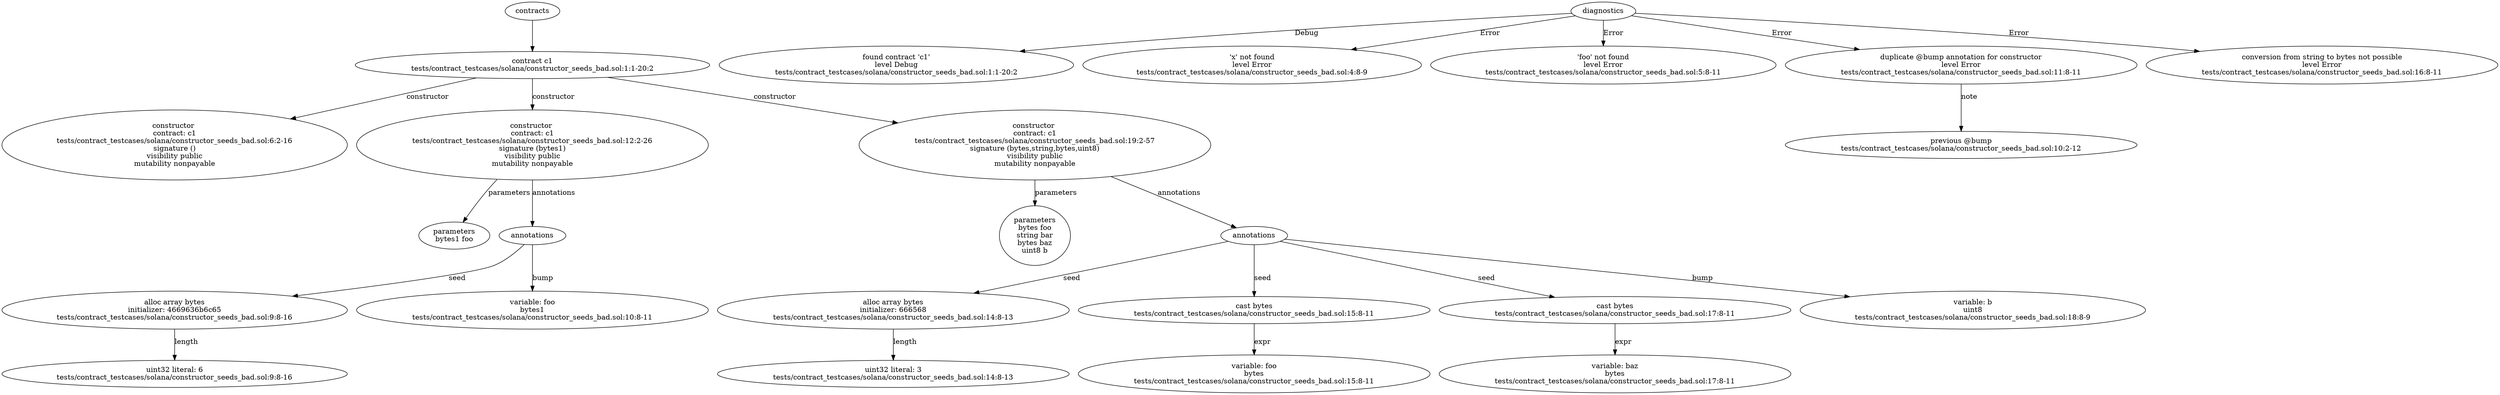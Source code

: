 strict digraph "tests/contract_testcases/solana/constructor_seeds_bad.sol" {
	contract [label="contract c1\ntests/contract_testcases/solana/constructor_seeds_bad.sol:1:1-20:2"]
	node_2 [label="constructor \ncontract: c1\ntests/contract_testcases/solana/constructor_seeds_bad.sol:6:2-16\nsignature ()\nvisibility public\nmutability nonpayable"]
	node_3 [label="constructor \ncontract: c1\ntests/contract_testcases/solana/constructor_seeds_bad.sol:12:2-26\nsignature (bytes1)\nvisibility public\nmutability nonpayable"]
	parameters [label="parameters\nbytes1 foo"]
	annotations [label="annotations"]
	alloc_array [label="alloc array bytes\ninitializer: 4669636b6c65\ntests/contract_testcases/solana/constructor_seeds_bad.sol:9:8-16"]
	number_literal [label="uint32 literal: 6\ntests/contract_testcases/solana/constructor_seeds_bad.sol:9:8-16"]
	variable [label="variable: foo\nbytes1\ntests/contract_testcases/solana/constructor_seeds_bad.sol:10:8-11"]
	node_9 [label="constructor \ncontract: c1\ntests/contract_testcases/solana/constructor_seeds_bad.sol:19:2-57\nsignature (bytes,string,bytes,uint8)\nvisibility public\nmutability nonpayable"]
	parameters_10 [label="parameters\nbytes foo\nstring bar\nbytes baz\nuint8 b"]
	annotations_11 [label="annotations"]
	alloc_array_12 [label="alloc array bytes\ninitializer: 666568\ntests/contract_testcases/solana/constructor_seeds_bad.sol:14:8-13"]
	number_literal_13 [label="uint32 literal: 3\ntests/contract_testcases/solana/constructor_seeds_bad.sol:14:8-13"]
	cast [label="cast bytes\ntests/contract_testcases/solana/constructor_seeds_bad.sol:15:8-11"]
	variable_15 [label="variable: foo\nbytes\ntests/contract_testcases/solana/constructor_seeds_bad.sol:15:8-11"]
	cast_16 [label="cast bytes\ntests/contract_testcases/solana/constructor_seeds_bad.sol:17:8-11"]
	variable_17 [label="variable: baz\nbytes\ntests/contract_testcases/solana/constructor_seeds_bad.sol:17:8-11"]
	variable_18 [label="variable: b\nuint8\ntests/contract_testcases/solana/constructor_seeds_bad.sol:18:8-9"]
	diagnostic [label="found contract 'c1'\nlevel Debug\ntests/contract_testcases/solana/constructor_seeds_bad.sol:1:1-20:2"]
	diagnostic_21 [label="'x' not found\nlevel Error\ntests/contract_testcases/solana/constructor_seeds_bad.sol:4:8-9"]
	diagnostic_22 [label="'foo' not found\nlevel Error\ntests/contract_testcases/solana/constructor_seeds_bad.sol:5:8-11"]
	diagnostic_23 [label="duplicate @bump annotation for constructor\nlevel Error\ntests/contract_testcases/solana/constructor_seeds_bad.sol:11:8-11"]
	note [label="previous @bump\ntests/contract_testcases/solana/constructor_seeds_bad.sol:10:2-12"]
	diagnostic_25 [label="conversion from string to bytes not possible\nlevel Error\ntests/contract_testcases/solana/constructor_seeds_bad.sol:16:8-11"]
	contracts -> contract
	contract -> node_2 [label="constructor"]
	contract -> node_3 [label="constructor"]
	node_3 -> parameters [label="parameters"]
	node_3 -> annotations [label="annotations"]
	annotations -> alloc_array [label="seed"]
	alloc_array -> number_literal [label="length"]
	annotations -> variable [label="bump"]
	contract -> node_9 [label="constructor"]
	node_9 -> parameters_10 [label="parameters"]
	node_9 -> annotations_11 [label="annotations"]
	annotations_11 -> alloc_array_12 [label="seed"]
	alloc_array_12 -> number_literal_13 [label="length"]
	annotations_11 -> cast [label="seed"]
	cast -> variable_15 [label="expr"]
	annotations_11 -> cast_16 [label="seed"]
	cast_16 -> variable_17 [label="expr"]
	annotations_11 -> variable_18 [label="bump"]
	diagnostics -> diagnostic [label="Debug"]
	diagnostics -> diagnostic_21 [label="Error"]
	diagnostics -> diagnostic_22 [label="Error"]
	diagnostics -> diagnostic_23 [label="Error"]
	diagnostic_23 -> note [label="note"]
	diagnostics -> diagnostic_25 [label="Error"]
}
